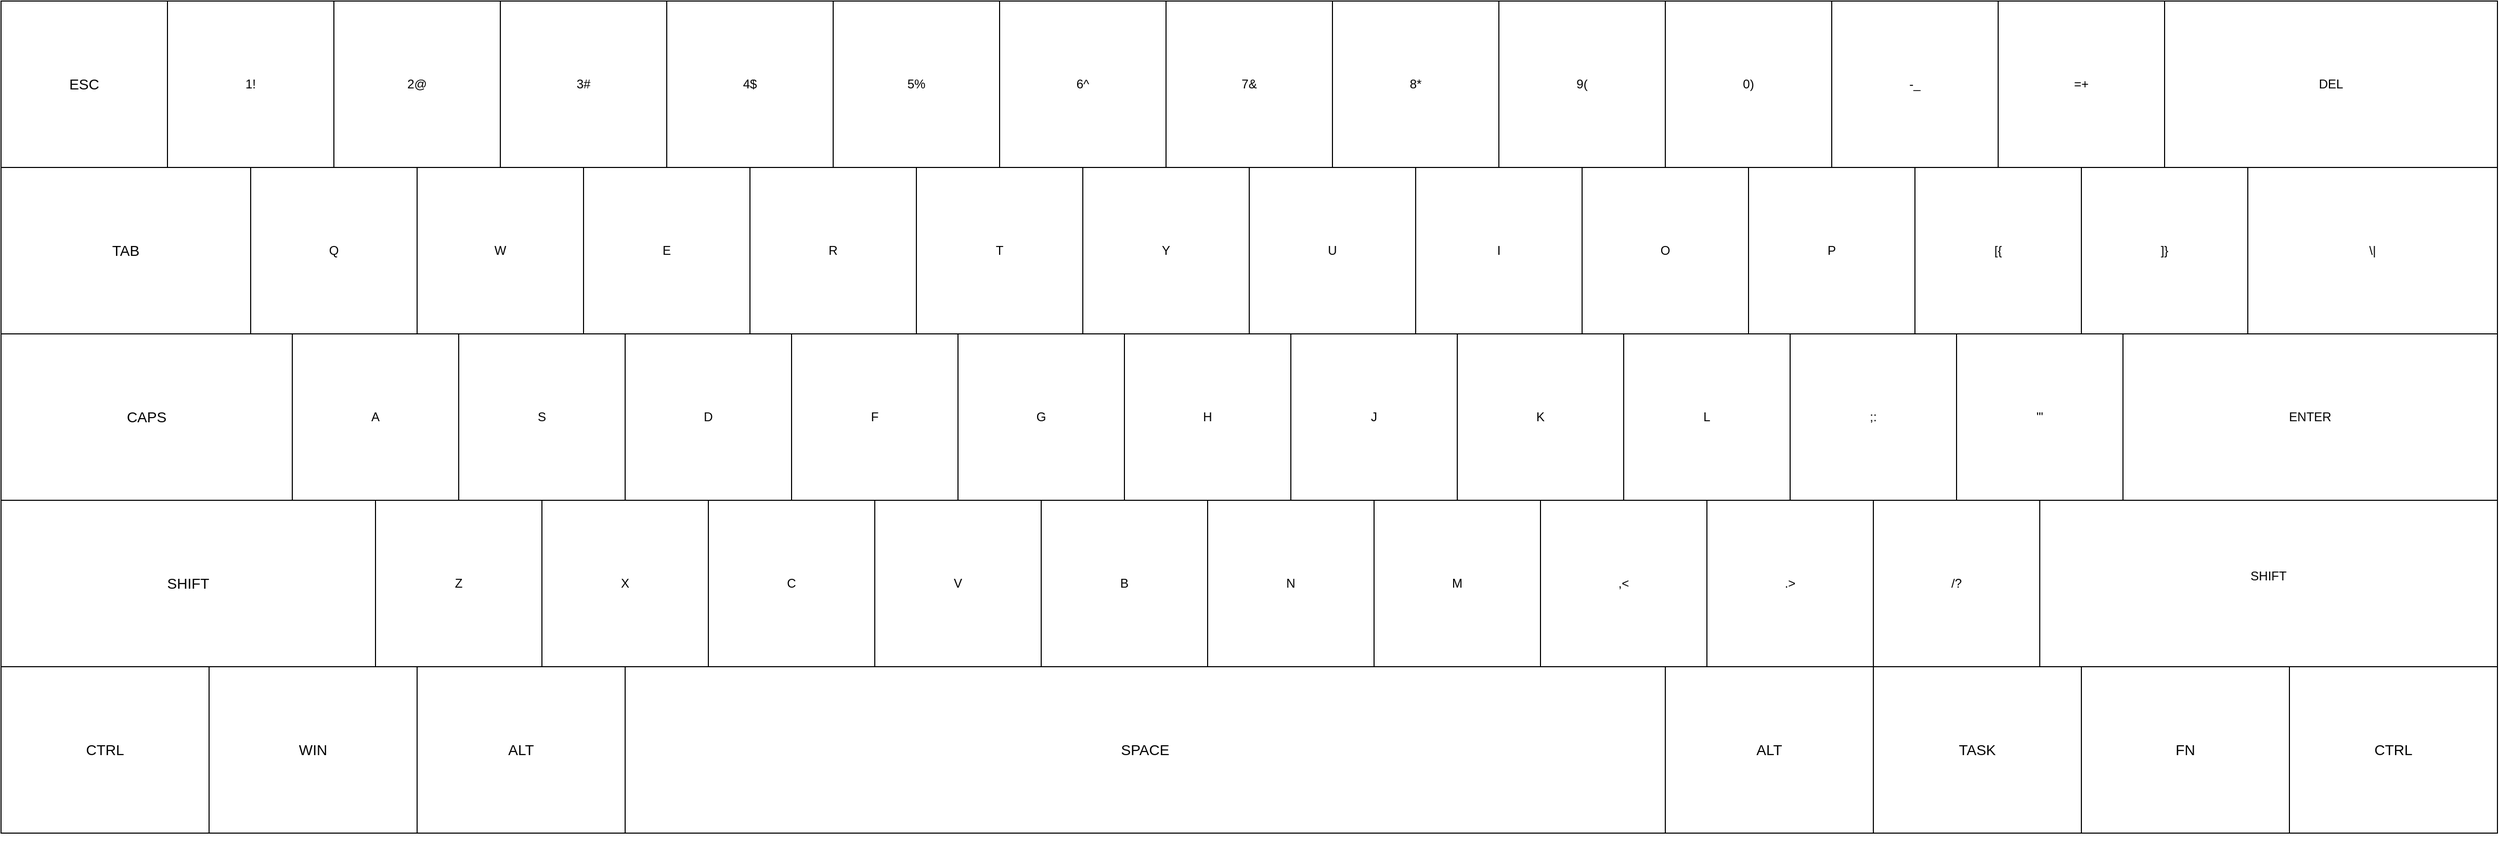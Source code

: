 <mxfile version="21.7.4" type="github" pages="2">
  <diagram name="Page-1" id="-GIbP1pvGzsb-jiPFIwh">
    <mxGraphModel dx="3613" dy="1722" grid="1" gridSize="10" guides="1" tooltips="1" connect="1" arrows="1" fold="1" page="1" pageScale="1" pageWidth="850" pageHeight="1100" math="0" shadow="0">
      <root>
        <mxCell id="0" />
        <mxCell id="1" parent="0" />
        <mxCell id="xSzQO5gOW6ed_4JLBnnl-2" value="" style="rounded=0;whiteSpace=wrap;html=1;fillColor=none;" vertex="1" parent="1">
          <mxGeometry x="-400" y="40" width="2400" height="800" as="geometry" />
        </mxCell>
        <mxCell id="xSzQO5gOW6ed_4JLBnnl-3" value="ESC" style="rounded=0;whiteSpace=wrap;html=1;fontSize=14;" vertex="1" parent="1">
          <mxGeometry x="-400" y="40" width="160" height="160" as="geometry" />
        </mxCell>
        <mxCell id="4MFTosWNnqiEI3jywNGH-1" value="1!" style="rounded=0;whiteSpace=wrap;html=1;" vertex="1" parent="1">
          <mxGeometry x="-240" y="40" width="160" height="160" as="geometry" />
        </mxCell>
        <mxCell id="4MFTosWNnqiEI3jywNGH-15" value="2@" style="rounded=0;whiteSpace=wrap;html=1;" vertex="1" parent="1">
          <mxGeometry x="-80" y="40" width="160" height="160" as="geometry" />
        </mxCell>
        <mxCell id="4MFTosWNnqiEI3jywNGH-16" value="3#" style="rounded=0;whiteSpace=wrap;html=1;" vertex="1" parent="1">
          <mxGeometry x="80" y="40" width="160" height="160" as="geometry" />
        </mxCell>
        <mxCell id="4MFTosWNnqiEI3jywNGH-17" value="4$" style="rounded=0;whiteSpace=wrap;html=1;" vertex="1" parent="1">
          <mxGeometry x="240" y="40" width="160" height="160" as="geometry" />
        </mxCell>
        <mxCell id="4MFTosWNnqiEI3jywNGH-18" value="5%" style="rounded=0;whiteSpace=wrap;html=1;" vertex="1" parent="1">
          <mxGeometry x="400" y="40" width="160" height="160" as="geometry" />
        </mxCell>
        <mxCell id="4MFTosWNnqiEI3jywNGH-19" value="6^" style="rounded=0;whiteSpace=wrap;html=1;" vertex="1" parent="1">
          <mxGeometry x="560" y="40" width="160" height="160" as="geometry" />
        </mxCell>
        <mxCell id="4MFTosWNnqiEI3jywNGH-20" value="7&amp;amp;" style="rounded=0;whiteSpace=wrap;html=1;" vertex="1" parent="1">
          <mxGeometry x="720" y="40" width="160" height="160" as="geometry" />
        </mxCell>
        <mxCell id="4MFTosWNnqiEI3jywNGH-24" value="8*" style="rounded=0;whiteSpace=wrap;html=1;" vertex="1" parent="1">
          <mxGeometry x="880" y="40" width="160" height="160" as="geometry" />
        </mxCell>
        <mxCell id="4MFTosWNnqiEI3jywNGH-25" value="9(" style="rounded=0;whiteSpace=wrap;html=1;" vertex="1" parent="1">
          <mxGeometry x="1040" y="40" width="160" height="160" as="geometry" />
        </mxCell>
        <mxCell id="4MFTosWNnqiEI3jywNGH-26" value="0)" style="rounded=0;whiteSpace=wrap;html=1;" vertex="1" parent="1">
          <mxGeometry x="1200" y="40" width="160" height="160" as="geometry" />
        </mxCell>
        <mxCell id="4MFTosWNnqiEI3jywNGH-27" value="-_" style="rounded=0;whiteSpace=wrap;html=1;" vertex="1" parent="1">
          <mxGeometry x="1360" y="40" width="160" height="160" as="geometry" />
        </mxCell>
        <mxCell id="4MFTosWNnqiEI3jywNGH-28" value="=+" style="rounded=0;whiteSpace=wrap;html=1;" vertex="1" parent="1">
          <mxGeometry x="1520" y="40" width="160" height="160" as="geometry" />
        </mxCell>
        <mxCell id="4MFTosWNnqiEI3jywNGH-29" value="&lt;div&gt;DEL&lt;/div&gt;" style="rounded=0;whiteSpace=wrap;html=1;" vertex="1" parent="1">
          <mxGeometry x="1680" y="40" width="320" height="160" as="geometry" />
        </mxCell>
        <mxCell id="4MFTosWNnqiEI3jywNGH-30" value="&lt;div&gt;TAB&lt;/div&gt;" style="rounded=0;whiteSpace=wrap;html=1;fontSize=14;" vertex="1" parent="1">
          <mxGeometry x="-400" y="200" width="240" height="160" as="geometry" />
        </mxCell>
        <mxCell id="4MFTosWNnqiEI3jywNGH-31" value="&lt;div&gt;CAPS&lt;/div&gt;" style="rounded=0;whiteSpace=wrap;html=1;fontSize=14;" vertex="1" parent="1">
          <mxGeometry x="-400" y="360" width="280" height="160" as="geometry" />
        </mxCell>
        <mxCell id="4MFTosWNnqiEI3jywNGH-32" value="&lt;div&gt;SHIFT&lt;/div&gt;" style="rounded=0;whiteSpace=wrap;html=1;fontSize=14;" vertex="1" parent="1">
          <mxGeometry x="-400" y="520" width="360" height="160" as="geometry" />
        </mxCell>
        <mxCell id="4MFTosWNnqiEI3jywNGH-33" value="&lt;div&gt;CTRL&lt;/div&gt;" style="rounded=0;whiteSpace=wrap;html=1;fontSize=14;" vertex="1" parent="1">
          <mxGeometry x="-400" y="680" width="200" height="160" as="geometry" />
        </mxCell>
        <mxCell id="4MFTosWNnqiEI3jywNGH-34" style="edgeStyle=orthogonalEdgeStyle;rounded=0;orthogonalLoop=1;jettySize=auto;html=1;exitX=0.5;exitY=1;exitDx=0;exitDy=0;" edge="1" parent="1" source="xSzQO5gOW6ed_4JLBnnl-2" target="xSzQO5gOW6ed_4JLBnnl-2">
          <mxGeometry relative="1" as="geometry" />
        </mxCell>
        <mxCell id="4MFTosWNnqiEI3jywNGH-35" value="&lt;div&gt;Q&lt;/div&gt;" style="rounded=0;whiteSpace=wrap;html=1;" vertex="1" parent="1">
          <mxGeometry x="-160" y="200" width="160" height="160" as="geometry" />
        </mxCell>
        <mxCell id="4MFTosWNnqiEI3jywNGH-36" value="W" style="rounded=0;whiteSpace=wrap;html=1;" vertex="1" parent="1">
          <mxGeometry y="200" width="160" height="160" as="geometry" />
        </mxCell>
        <mxCell id="4MFTosWNnqiEI3jywNGH-37" value="E" style="rounded=0;whiteSpace=wrap;html=1;" vertex="1" parent="1">
          <mxGeometry x="160" y="200" width="160" height="160" as="geometry" />
        </mxCell>
        <mxCell id="4MFTosWNnqiEI3jywNGH-38" value="R" style="rounded=0;whiteSpace=wrap;html=1;" vertex="1" parent="1">
          <mxGeometry x="320" y="200" width="160" height="160" as="geometry" />
        </mxCell>
        <mxCell id="4MFTosWNnqiEI3jywNGH-39" value="T" style="rounded=0;whiteSpace=wrap;html=1;" vertex="1" parent="1">
          <mxGeometry x="480" y="200" width="160" height="160" as="geometry" />
        </mxCell>
        <mxCell id="4MFTosWNnqiEI3jywNGH-40" value="&lt;div&gt;Y&lt;/div&gt;" style="rounded=0;whiteSpace=wrap;html=1;" vertex="1" parent="1">
          <mxGeometry x="640" y="200" width="160" height="160" as="geometry" />
        </mxCell>
        <mxCell id="4MFTosWNnqiEI3jywNGH-41" value="U" style="rounded=0;whiteSpace=wrap;html=1;" vertex="1" parent="1">
          <mxGeometry x="800" y="200" width="160" height="160" as="geometry" />
        </mxCell>
        <mxCell id="4MFTosWNnqiEI3jywNGH-42" value="I" style="rounded=0;whiteSpace=wrap;html=1;" vertex="1" parent="1">
          <mxGeometry x="960" y="200" width="160" height="160" as="geometry" />
        </mxCell>
        <mxCell id="4MFTosWNnqiEI3jywNGH-43" value="&lt;div&gt;O&lt;/div&gt;" style="rounded=0;whiteSpace=wrap;html=1;" vertex="1" parent="1">
          <mxGeometry x="1120" y="200" width="160" height="160" as="geometry" />
        </mxCell>
        <mxCell id="4MFTosWNnqiEI3jywNGH-44" value="&lt;div&gt;P&lt;/div&gt;" style="rounded=0;whiteSpace=wrap;html=1;" vertex="1" parent="1">
          <mxGeometry x="1280" y="200" width="160" height="160" as="geometry" />
        </mxCell>
        <mxCell id="4MFTosWNnqiEI3jywNGH-45" value="[{" style="rounded=0;whiteSpace=wrap;html=1;" vertex="1" parent="1">
          <mxGeometry x="1440" y="200" width="160" height="160" as="geometry" />
        </mxCell>
        <mxCell id="4MFTosWNnqiEI3jywNGH-46" value="&lt;div&gt;]}&lt;/div&gt;" style="rounded=0;whiteSpace=wrap;html=1;" vertex="1" parent="1">
          <mxGeometry x="1600" y="200" width="160" height="160" as="geometry" />
        </mxCell>
        <mxCell id="4MFTosWNnqiEI3jywNGH-47" value="\|" style="rounded=0;whiteSpace=wrap;html=1;" vertex="1" parent="1">
          <mxGeometry x="1760" y="200" width="240" height="160" as="geometry" />
        </mxCell>
        <mxCell id="4MFTosWNnqiEI3jywNGH-48" value="A" style="rounded=0;whiteSpace=wrap;html=1;" vertex="1" parent="1">
          <mxGeometry x="-120" y="360" width="160" height="160" as="geometry" />
        </mxCell>
        <mxCell id="4MFTosWNnqiEI3jywNGH-49" value="S" style="rounded=0;whiteSpace=wrap;html=1;" vertex="1" parent="1">
          <mxGeometry x="40" y="360" width="160" height="160" as="geometry" />
        </mxCell>
        <mxCell id="4MFTosWNnqiEI3jywNGH-50" value="D" style="rounded=0;whiteSpace=wrap;html=1;" vertex="1" parent="1">
          <mxGeometry x="200" y="360" width="160" height="160" as="geometry" />
        </mxCell>
        <mxCell id="4MFTosWNnqiEI3jywNGH-51" value="F" style="rounded=0;whiteSpace=wrap;html=1;" vertex="1" parent="1">
          <mxGeometry x="360" y="360" width="160" height="160" as="geometry" />
        </mxCell>
        <mxCell id="4MFTosWNnqiEI3jywNGH-52" value="G" style="rounded=0;whiteSpace=wrap;html=1;" vertex="1" parent="1">
          <mxGeometry x="520" y="360" width="160" height="160" as="geometry" />
        </mxCell>
        <mxCell id="4MFTosWNnqiEI3jywNGH-53" value="H" style="rounded=0;whiteSpace=wrap;html=1;" vertex="1" parent="1">
          <mxGeometry x="680" y="360" width="160" height="160" as="geometry" />
        </mxCell>
        <mxCell id="4MFTosWNnqiEI3jywNGH-54" value="J" style="rounded=0;whiteSpace=wrap;html=1;" vertex="1" parent="1">
          <mxGeometry x="840" y="360" width="160" height="160" as="geometry" />
        </mxCell>
        <mxCell id="4MFTosWNnqiEI3jywNGH-55" value="&lt;div&gt;K&lt;/div&gt;" style="rounded=0;whiteSpace=wrap;html=1;" vertex="1" parent="1">
          <mxGeometry x="1000" y="360" width="160" height="160" as="geometry" />
        </mxCell>
        <mxCell id="4MFTosWNnqiEI3jywNGH-56" value="L" style="rounded=0;whiteSpace=wrap;html=1;" vertex="1" parent="1">
          <mxGeometry x="1160" y="360" width="160" height="160" as="geometry" />
        </mxCell>
        <mxCell id="4MFTosWNnqiEI3jywNGH-57" value=";:" style="rounded=0;whiteSpace=wrap;html=1;" vertex="1" parent="1">
          <mxGeometry x="1320" y="360" width="160" height="160" as="geometry" />
        </mxCell>
        <mxCell id="4MFTosWNnqiEI3jywNGH-58" value="&#39;&quot;" style="rounded=0;whiteSpace=wrap;html=1;" vertex="1" parent="1">
          <mxGeometry x="1480" y="360" width="160" height="160" as="geometry" />
        </mxCell>
        <mxCell id="4MFTosWNnqiEI3jywNGH-59" value="&lt;div&gt;ENTER&lt;/div&gt;" style="rounded=0;whiteSpace=wrap;html=1;" vertex="1" parent="1">
          <mxGeometry x="1640" y="360" width="360" height="160" as="geometry" />
        </mxCell>
        <mxCell id="4MFTosWNnqiEI3jywNGH-60" value="Z" style="rounded=0;whiteSpace=wrap;html=1;" vertex="1" parent="1">
          <mxGeometry x="-40" y="520" width="160" height="160" as="geometry" />
        </mxCell>
        <mxCell id="4MFTosWNnqiEI3jywNGH-61" value="X" style="rounded=0;whiteSpace=wrap;html=1;" vertex="1" parent="1">
          <mxGeometry x="120" y="520" width="160" height="160" as="geometry" />
        </mxCell>
        <mxCell id="4MFTosWNnqiEI3jywNGH-62" value="C" style="rounded=0;whiteSpace=wrap;html=1;" vertex="1" parent="1">
          <mxGeometry x="280" y="520" width="160" height="160" as="geometry" />
        </mxCell>
        <mxCell id="4MFTosWNnqiEI3jywNGH-63" value="V" style="rounded=0;whiteSpace=wrap;html=1;" vertex="1" parent="1">
          <mxGeometry x="440" y="520" width="160" height="160" as="geometry" />
        </mxCell>
        <mxCell id="4MFTosWNnqiEI3jywNGH-64" value="B" style="rounded=0;whiteSpace=wrap;html=1;" vertex="1" parent="1">
          <mxGeometry x="600" y="520" width="160" height="160" as="geometry" />
        </mxCell>
        <mxCell id="4MFTosWNnqiEI3jywNGH-65" value="N" style="rounded=0;whiteSpace=wrap;html=1;" vertex="1" parent="1">
          <mxGeometry x="760" y="520" width="160" height="160" as="geometry" />
        </mxCell>
        <mxCell id="4MFTosWNnqiEI3jywNGH-66" value="M" style="rounded=0;whiteSpace=wrap;html=1;" vertex="1" parent="1">
          <mxGeometry x="920" y="520" width="160" height="160" as="geometry" />
        </mxCell>
        <mxCell id="4MFTosWNnqiEI3jywNGH-67" value=",&amp;lt;" style="rounded=0;whiteSpace=wrap;html=1;" vertex="1" parent="1">
          <mxGeometry x="1080" y="520" width="160" height="160" as="geometry" />
        </mxCell>
        <mxCell id="4MFTosWNnqiEI3jywNGH-68" value=".&amp;gt;" style="rounded=0;whiteSpace=wrap;html=1;" vertex="1" parent="1">
          <mxGeometry x="1240" y="520" width="160" height="160" as="geometry" />
        </mxCell>
        <mxCell id="4MFTosWNnqiEI3jywNGH-69" value="/?" style="rounded=0;whiteSpace=wrap;html=1;" vertex="1" parent="1">
          <mxGeometry x="1400" y="520" width="160" height="160" as="geometry" />
        </mxCell>
        <mxCell id="4MFTosWNnqiEI3jywNGH-70" value="&lt;div&gt;SHIFT&lt;/div&gt;&lt;div&gt;&lt;br&gt;&lt;/div&gt;" style="rounded=0;whiteSpace=wrap;html=1;" vertex="1" parent="1">
          <mxGeometry x="1560" y="520" width="440" height="160" as="geometry" />
        </mxCell>
        <mxCell id="4MFTosWNnqiEI3jywNGH-71" value="&lt;div&gt;WIN&lt;/div&gt;" style="rounded=0;whiteSpace=wrap;html=1;fontSize=14;" vertex="1" parent="1">
          <mxGeometry x="-200" y="680" width="200" height="160" as="geometry" />
        </mxCell>
        <mxCell id="4MFTosWNnqiEI3jywNGH-72" value="&lt;div&gt;ALT&lt;/div&gt;" style="rounded=0;whiteSpace=wrap;html=1;fontSize=14;" vertex="1" parent="1">
          <mxGeometry y="680" width="200" height="160" as="geometry" />
        </mxCell>
        <mxCell id="4MFTosWNnqiEI3jywNGH-73" value="&lt;div&gt;CTRL&lt;/div&gt;" style="rounded=0;whiteSpace=wrap;html=1;fontSize=14;" vertex="1" parent="1">
          <mxGeometry x="1800" y="680" width="200" height="160" as="geometry" />
        </mxCell>
        <mxCell id="4MFTosWNnqiEI3jywNGH-74" value="FN" style="rounded=0;whiteSpace=wrap;html=1;fontSize=14;" vertex="1" parent="1">
          <mxGeometry x="1600" y="680" width="200" height="160" as="geometry" />
        </mxCell>
        <mxCell id="4MFTosWNnqiEI3jywNGH-75" value="&lt;div&gt;TASK&lt;/div&gt;" style="rounded=0;whiteSpace=wrap;html=1;fontSize=14;" vertex="1" parent="1">
          <mxGeometry x="1400" y="680" width="200" height="160" as="geometry" />
        </mxCell>
        <mxCell id="4MFTosWNnqiEI3jywNGH-76" value="&lt;div&gt;ALT&lt;/div&gt;" style="rounded=0;whiteSpace=wrap;html=1;fontSize=14;" vertex="1" parent="1">
          <mxGeometry x="1200" y="680" width="200" height="160" as="geometry" />
        </mxCell>
        <mxCell id="4MFTosWNnqiEI3jywNGH-77" value="&lt;div&gt;SPACE&lt;/div&gt;" style="rounded=0;whiteSpace=wrap;html=1;fontSize=14;" vertex="1" parent="1">
          <mxGeometry x="200" y="680" width="1000" height="160" as="geometry" />
        </mxCell>
      </root>
    </mxGraphModel>
  </diagram>
  <diagram id="7dlvni2cNeHLHRSOgqRQ" name="Page-2">
    <mxGraphModel dx="1658" dy="926" grid="1" gridSize="10" guides="1" tooltips="1" connect="1" arrows="1" fold="1" page="1" pageScale="1" pageWidth="850" pageHeight="1100" math="0" shadow="0">
      <root>
        <mxCell id="0" />
        <mxCell id="1" parent="0" />
      </root>
    </mxGraphModel>
  </diagram>
</mxfile>

